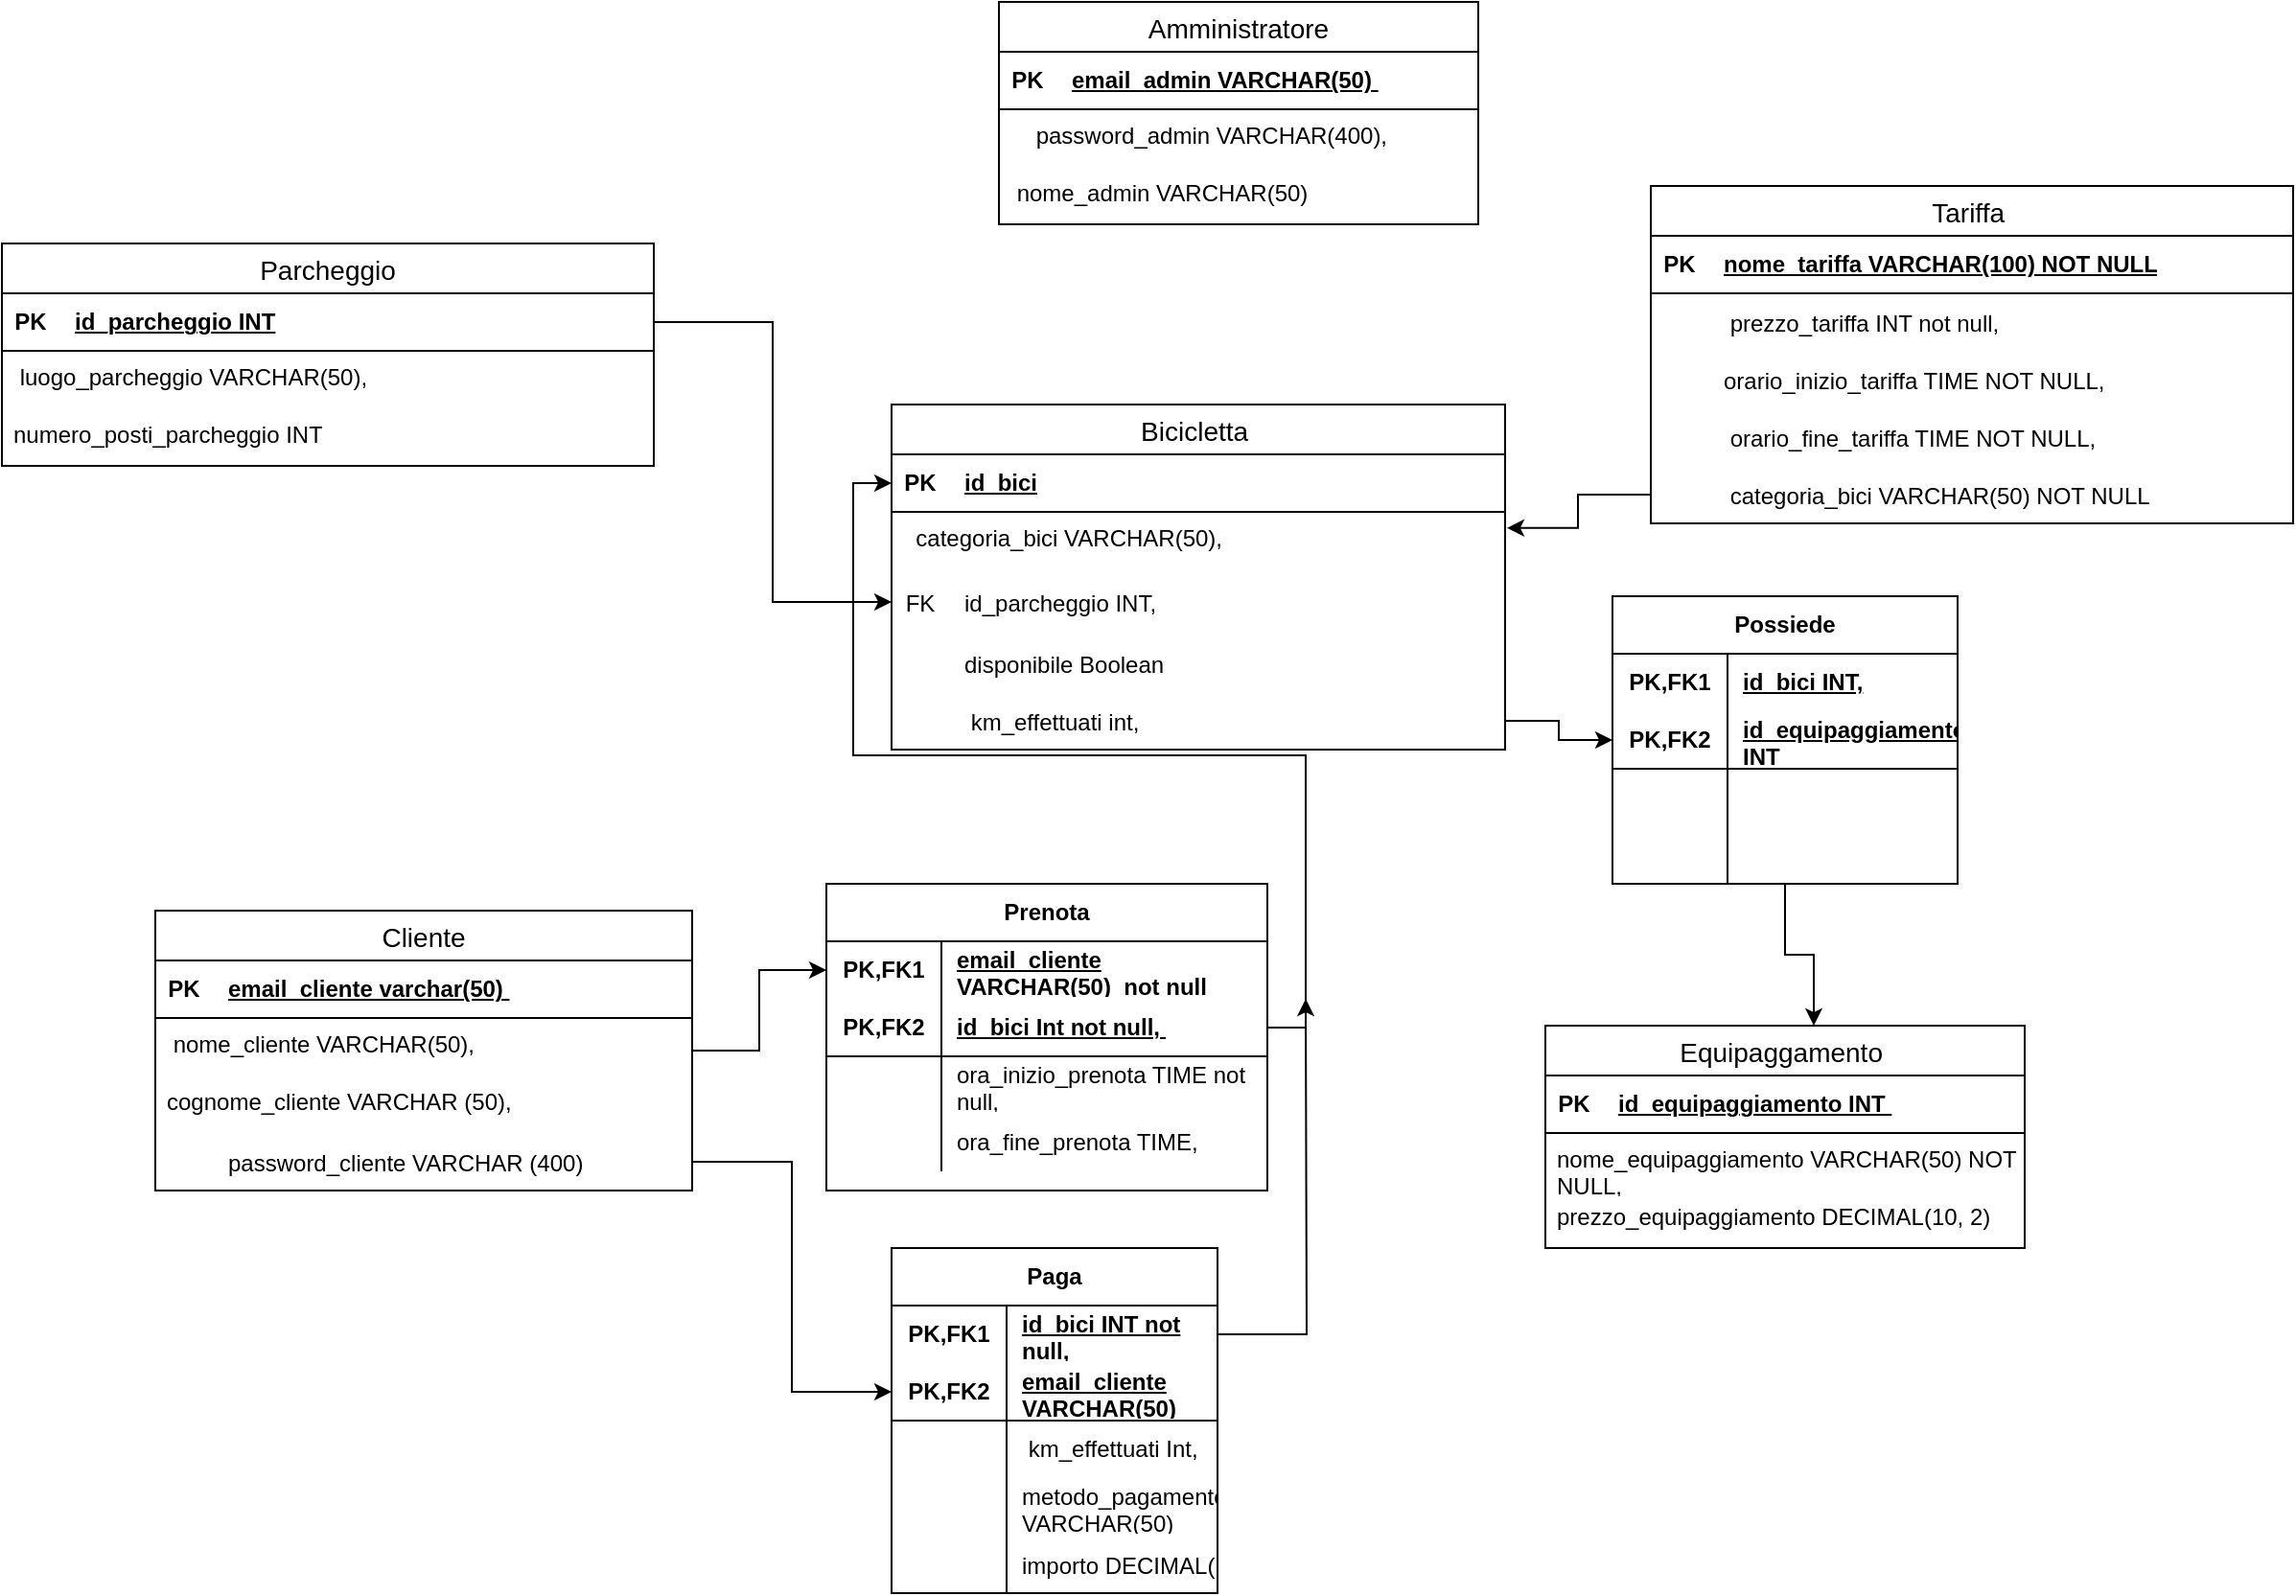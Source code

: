 <mxfile version="23.0.2" type="device">
  <diagram name="Pagina-1" id="p0UfmgeLRzFHOMEOi-i0">
    <mxGraphModel dx="2796" dy="993" grid="1" gridSize="10" guides="1" tooltips="1" connect="1" arrows="1" fold="1" page="1" pageScale="1" pageWidth="827" pageHeight="1169" math="0" shadow="0">
      <root>
        <mxCell id="0" />
        <mxCell id="1" parent="0" />
        <mxCell id="Ujjox9kViUE5mzFGbuUn-1" value="Amministratore" style="swimlane;fontStyle=0;childLayout=stackLayout;horizontal=1;startSize=26;horizontalStack=0;resizeParent=1;resizeParentMax=0;resizeLast=0;collapsible=1;marginBottom=0;align=center;fontSize=14;" vertex="1" parent="1">
          <mxGeometry x="300" y="20" width="250" height="116" as="geometry">
            <mxRectangle x="280" y="80" width="130" height="30" as="alternateBounds" />
          </mxGeometry>
        </mxCell>
        <mxCell id="Ujjox9kViUE5mzFGbuUn-79" value="" style="shape=table;startSize=0;container=1;collapsible=1;childLayout=tableLayout;fixedRows=1;rowLines=0;fontStyle=0;align=center;resizeLast=1;strokeColor=none;fillColor=none;collapsible=0;" vertex="1" parent="Ujjox9kViUE5mzFGbuUn-1">
          <mxGeometry y="26" width="250" height="30" as="geometry" />
        </mxCell>
        <mxCell id="Ujjox9kViUE5mzFGbuUn-80" value="" style="shape=tableRow;horizontal=0;startSize=0;swimlaneHead=0;swimlaneBody=0;fillColor=none;collapsible=0;dropTarget=0;points=[[0,0.5],[1,0.5]];portConstraint=eastwest;top=0;left=0;right=0;bottom=1;" vertex="1" parent="Ujjox9kViUE5mzFGbuUn-79">
          <mxGeometry width="250" height="30" as="geometry" />
        </mxCell>
        <mxCell id="Ujjox9kViUE5mzFGbuUn-81" value="PK" style="shape=partialRectangle;connectable=0;fillColor=none;top=0;left=0;bottom=0;right=0;fontStyle=1;overflow=hidden;whiteSpace=wrap;html=1;" vertex="1" parent="Ujjox9kViUE5mzFGbuUn-80">
          <mxGeometry width="30" height="30" as="geometry">
            <mxRectangle width="30" height="30" as="alternateBounds" />
          </mxGeometry>
        </mxCell>
        <mxCell id="Ujjox9kViUE5mzFGbuUn-82" value="email_admin VARCHAR(50)&amp;nbsp;" style="shape=partialRectangle;connectable=0;fillColor=none;top=0;left=0;bottom=0;right=0;align=left;spacingLeft=6;fontStyle=5;overflow=hidden;whiteSpace=wrap;html=1;" vertex="1" parent="Ujjox9kViUE5mzFGbuUn-80">
          <mxGeometry x="30" width="220" height="30" as="geometry">
            <mxRectangle width="220" height="30" as="alternateBounds" />
          </mxGeometry>
        </mxCell>
        <mxCell id="Ujjox9kViUE5mzFGbuUn-3" value="&amp;nbsp; &amp;nbsp; password_admin VARCHAR(400)," style="text;strokeColor=none;fillColor=none;spacingLeft=4;spacingRight=4;overflow=hidden;rotatable=0;points=[[0,0.5],[1,0.5]];portConstraint=eastwest;fontSize=12;whiteSpace=wrap;html=1;" vertex="1" parent="Ujjox9kViUE5mzFGbuUn-1">
          <mxGeometry y="56" width="250" height="30" as="geometry" />
        </mxCell>
        <mxCell id="Ujjox9kViUE5mzFGbuUn-4" value="&amp;nbsp;nome_admin VARCHAR(50)" style="text;strokeColor=none;fillColor=none;spacingLeft=4;spacingRight=4;overflow=hidden;rotatable=0;points=[[0,0.5],[1,0.5]];portConstraint=eastwest;fontSize=12;whiteSpace=wrap;html=1;" vertex="1" parent="Ujjox9kViUE5mzFGbuUn-1">
          <mxGeometry y="86" width="250" height="30" as="geometry" />
        </mxCell>
        <mxCell id="Ujjox9kViUE5mzFGbuUn-6" value="Parcheggio" style="swimlane;fontStyle=0;childLayout=stackLayout;horizontal=1;startSize=26;horizontalStack=0;resizeParent=1;resizeParentMax=0;resizeLast=0;collapsible=1;marginBottom=0;align=center;fontSize=14;" vertex="1" parent="1">
          <mxGeometry x="-220" y="146" width="340" height="116" as="geometry" />
        </mxCell>
        <mxCell id="Ujjox9kViUE5mzFGbuUn-75" value="" style="shape=table;startSize=0;container=1;collapsible=1;childLayout=tableLayout;fixedRows=1;rowLines=0;fontStyle=0;align=center;resizeLast=1;strokeColor=none;fillColor=none;collapsible=0;" vertex="1" parent="Ujjox9kViUE5mzFGbuUn-6">
          <mxGeometry y="26" width="340" height="30" as="geometry" />
        </mxCell>
        <mxCell id="Ujjox9kViUE5mzFGbuUn-76" value="" style="shape=tableRow;horizontal=0;startSize=0;swimlaneHead=0;swimlaneBody=0;fillColor=none;collapsible=0;dropTarget=0;points=[[0,0.5],[1,0.5]];portConstraint=eastwest;top=0;left=0;right=0;bottom=1;" vertex="1" parent="Ujjox9kViUE5mzFGbuUn-75">
          <mxGeometry width="340" height="30" as="geometry" />
        </mxCell>
        <mxCell id="Ujjox9kViUE5mzFGbuUn-77" value="PK" style="shape=partialRectangle;connectable=0;fillColor=none;top=0;left=0;bottom=0;right=0;fontStyle=1;overflow=hidden;whiteSpace=wrap;html=1;" vertex="1" parent="Ujjox9kViUE5mzFGbuUn-76">
          <mxGeometry width="30" height="30" as="geometry">
            <mxRectangle width="30" height="30" as="alternateBounds" />
          </mxGeometry>
        </mxCell>
        <mxCell id="Ujjox9kViUE5mzFGbuUn-78" value="id_parcheggio INT" style="shape=partialRectangle;connectable=0;fillColor=none;top=0;left=0;bottom=0;right=0;align=left;spacingLeft=6;fontStyle=5;overflow=hidden;whiteSpace=wrap;html=1;" vertex="1" parent="Ujjox9kViUE5mzFGbuUn-76">
          <mxGeometry x="30" width="310" height="30" as="geometry">
            <mxRectangle width="310" height="30" as="alternateBounds" />
          </mxGeometry>
        </mxCell>
        <mxCell id="Ujjox9kViUE5mzFGbuUn-8" value="&amp;nbsp;luogo_parcheggio VARCHAR(50)," style="text;strokeColor=none;fillColor=none;spacingLeft=4;spacingRight=4;overflow=hidden;rotatable=0;points=[[0,0.5],[1,0.5]];portConstraint=eastwest;fontSize=12;whiteSpace=wrap;html=1;" vertex="1" parent="Ujjox9kViUE5mzFGbuUn-6">
          <mxGeometry y="56" width="340" height="30" as="geometry" />
        </mxCell>
        <mxCell id="Ujjox9kViUE5mzFGbuUn-9" value="numero_posti_parcheggio INT" style="text;strokeColor=none;fillColor=none;spacingLeft=4;spacingRight=4;overflow=hidden;rotatable=0;points=[[0,0.5],[1,0.5]];portConstraint=eastwest;fontSize=12;whiteSpace=wrap;html=1;" vertex="1" parent="Ujjox9kViUE5mzFGbuUn-6">
          <mxGeometry y="86" width="340" height="30" as="geometry" />
        </mxCell>
        <mxCell id="Ujjox9kViUE5mzFGbuUn-10" value="Bicicletta " style="swimlane;fontStyle=0;childLayout=stackLayout;horizontal=1;startSize=26;horizontalStack=0;resizeParent=1;resizeParentMax=0;resizeLast=0;collapsible=1;marginBottom=0;align=center;fontSize=14;" vertex="1" parent="1">
          <mxGeometry x="244" y="230" width="320" height="180" as="geometry" />
        </mxCell>
        <mxCell id="Ujjox9kViUE5mzFGbuUn-24" value="" style="shape=table;startSize=0;container=1;collapsible=1;childLayout=tableLayout;fixedRows=1;rowLines=0;fontStyle=0;align=center;resizeLast=1;strokeColor=none;fillColor=none;collapsible=0;" vertex="1" parent="Ujjox9kViUE5mzFGbuUn-10">
          <mxGeometry y="26" width="320" height="30" as="geometry" />
        </mxCell>
        <mxCell id="Ujjox9kViUE5mzFGbuUn-25" value="" style="shape=tableRow;horizontal=0;startSize=0;swimlaneHead=0;swimlaneBody=0;fillColor=none;collapsible=0;dropTarget=0;points=[[0,0.5],[1,0.5]];portConstraint=eastwest;top=0;left=0;right=0;bottom=1;" vertex="1" parent="Ujjox9kViUE5mzFGbuUn-24">
          <mxGeometry width="320" height="30" as="geometry" />
        </mxCell>
        <mxCell id="Ujjox9kViUE5mzFGbuUn-26" value="PK" style="shape=partialRectangle;connectable=0;fillColor=none;top=0;left=0;bottom=0;right=0;fontStyle=1;overflow=hidden;whiteSpace=wrap;html=1;" vertex="1" parent="Ujjox9kViUE5mzFGbuUn-25">
          <mxGeometry width="30" height="30" as="geometry">
            <mxRectangle width="30" height="30" as="alternateBounds" />
          </mxGeometry>
        </mxCell>
        <mxCell id="Ujjox9kViUE5mzFGbuUn-27" value="id_bici&lt;br&gt;" style="shape=partialRectangle;connectable=0;fillColor=none;top=0;left=0;bottom=0;right=0;align=left;spacingLeft=6;fontStyle=5;overflow=hidden;whiteSpace=wrap;html=1;" vertex="1" parent="Ujjox9kViUE5mzFGbuUn-25">
          <mxGeometry x="30" width="290" height="30" as="geometry">
            <mxRectangle width="290" height="30" as="alternateBounds" />
          </mxGeometry>
        </mxCell>
        <mxCell id="Ujjox9kViUE5mzFGbuUn-13" value="&amp;nbsp; categoria_bici VARCHAR(50)," style="text;strokeColor=none;fillColor=none;spacingLeft=4;spacingRight=4;overflow=hidden;rotatable=0;points=[[0,0.5],[1,0.5]];portConstraint=eastwest;fontSize=12;whiteSpace=wrap;html=1;" vertex="1" parent="Ujjox9kViUE5mzFGbuUn-10">
          <mxGeometry y="56" width="320" height="30" as="geometry" />
        </mxCell>
        <mxCell id="Ujjox9kViUE5mzFGbuUn-14" value="" style="shape=table;startSize=0;container=1;collapsible=1;childLayout=tableLayout;fixedRows=1;rowLines=0;fontStyle=0;align=center;resizeLast=1;strokeColor=none;fillColor=none;collapsible=0;whiteSpace=wrap;html=1;" vertex="1" parent="Ujjox9kViUE5mzFGbuUn-10">
          <mxGeometry y="86" width="320" height="94" as="geometry" />
        </mxCell>
        <mxCell id="Ujjox9kViUE5mzFGbuUn-15" value="" style="shape=tableRow;horizontal=0;startSize=0;swimlaneHead=0;swimlaneBody=0;fillColor=none;collapsible=0;dropTarget=0;points=[[0,0.5],[1,0.5]];portConstraint=eastwest;top=0;left=0;right=0;bottom=0;" vertex="1" parent="Ujjox9kViUE5mzFGbuUn-14">
          <mxGeometry width="320" height="34" as="geometry" />
        </mxCell>
        <mxCell id="Ujjox9kViUE5mzFGbuUn-16" value="FK" style="shape=partialRectangle;connectable=0;fillColor=none;top=0;left=0;bottom=0;right=0;editable=1;overflow=hidden;" vertex="1" parent="Ujjox9kViUE5mzFGbuUn-15">
          <mxGeometry width="30" height="34" as="geometry">
            <mxRectangle width="30" height="34" as="alternateBounds" />
          </mxGeometry>
        </mxCell>
        <mxCell id="Ujjox9kViUE5mzFGbuUn-17" value="id_parcheggio INT," style="shape=partialRectangle;connectable=0;fillColor=none;top=0;left=0;bottom=0;right=0;align=left;spacingLeft=6;overflow=hidden;" vertex="1" parent="Ujjox9kViUE5mzFGbuUn-15">
          <mxGeometry x="30" width="290" height="34" as="geometry">
            <mxRectangle width="290" height="34" as="alternateBounds" />
          </mxGeometry>
        </mxCell>
        <mxCell id="Ujjox9kViUE5mzFGbuUn-18" value="" style="shape=tableRow;horizontal=0;startSize=0;swimlaneHead=0;swimlaneBody=0;fillColor=none;collapsible=0;dropTarget=0;points=[[0,0.5],[1,0.5]];portConstraint=eastwest;top=0;left=0;right=0;bottom=0;" vertex="1" parent="Ujjox9kViUE5mzFGbuUn-14">
          <mxGeometry y="34" width="320" height="30" as="geometry" />
        </mxCell>
        <mxCell id="Ujjox9kViUE5mzFGbuUn-19" value="" style="shape=partialRectangle;connectable=0;fillColor=none;top=0;left=0;bottom=0;right=0;editable=1;overflow=hidden;" vertex="1" parent="Ujjox9kViUE5mzFGbuUn-18">
          <mxGeometry width="30" height="30" as="geometry">
            <mxRectangle width="30" height="30" as="alternateBounds" />
          </mxGeometry>
        </mxCell>
        <mxCell id="Ujjox9kViUE5mzFGbuUn-20" value="disponibile Boolean" style="shape=partialRectangle;connectable=0;fillColor=none;top=0;left=0;bottom=0;right=0;align=left;spacingLeft=6;overflow=hidden;" vertex="1" parent="Ujjox9kViUE5mzFGbuUn-18">
          <mxGeometry x="30" width="290" height="30" as="geometry">
            <mxRectangle width="290" height="30" as="alternateBounds" />
          </mxGeometry>
        </mxCell>
        <mxCell id="Ujjox9kViUE5mzFGbuUn-21" value="" style="shape=tableRow;horizontal=0;startSize=0;swimlaneHead=0;swimlaneBody=0;fillColor=none;collapsible=0;dropTarget=0;points=[[0,0.5],[1,0.5]];portConstraint=eastwest;top=0;left=0;right=0;bottom=0;" vertex="1" parent="Ujjox9kViUE5mzFGbuUn-14">
          <mxGeometry y="64" width="320" height="30" as="geometry" />
        </mxCell>
        <mxCell id="Ujjox9kViUE5mzFGbuUn-22" value="" style="shape=partialRectangle;connectable=0;fillColor=none;top=0;left=0;bottom=0;right=0;editable=1;overflow=hidden;" vertex="1" parent="Ujjox9kViUE5mzFGbuUn-21">
          <mxGeometry width="30" height="30" as="geometry">
            <mxRectangle width="30" height="30" as="alternateBounds" />
          </mxGeometry>
        </mxCell>
        <mxCell id="Ujjox9kViUE5mzFGbuUn-23" value=" km_effettuati int," style="shape=partialRectangle;connectable=0;fillColor=none;top=0;left=0;bottom=0;right=0;align=left;spacingLeft=6;overflow=hidden;" vertex="1" parent="Ujjox9kViUE5mzFGbuUn-21">
          <mxGeometry x="30" width="290" height="30" as="geometry">
            <mxRectangle width="290" height="30" as="alternateBounds" />
          </mxGeometry>
        </mxCell>
        <mxCell id="Ujjox9kViUE5mzFGbuUn-28" value="Equipaggamento " style="swimlane;fontStyle=0;childLayout=stackLayout;horizontal=1;startSize=26;horizontalStack=0;resizeParent=1;resizeParentMax=0;resizeLast=0;collapsible=1;marginBottom=0;align=center;fontSize=14;" vertex="1" parent="1">
          <mxGeometry x="585" y="554" width="250" height="116" as="geometry" />
        </mxCell>
        <mxCell id="Ujjox9kViUE5mzFGbuUn-83" value="" style="shape=table;startSize=0;container=1;collapsible=1;childLayout=tableLayout;fixedRows=1;rowLines=0;fontStyle=0;align=center;resizeLast=1;strokeColor=none;fillColor=none;collapsible=0;" vertex="1" parent="Ujjox9kViUE5mzFGbuUn-28">
          <mxGeometry y="26" width="250" height="30" as="geometry" />
        </mxCell>
        <mxCell id="Ujjox9kViUE5mzFGbuUn-84" value="" style="shape=tableRow;horizontal=0;startSize=0;swimlaneHead=0;swimlaneBody=0;fillColor=none;collapsible=0;dropTarget=0;points=[[0,0.5],[1,0.5]];portConstraint=eastwest;top=0;left=0;right=0;bottom=1;" vertex="1" parent="Ujjox9kViUE5mzFGbuUn-83">
          <mxGeometry width="250" height="30" as="geometry" />
        </mxCell>
        <mxCell id="Ujjox9kViUE5mzFGbuUn-85" value="PK" style="shape=partialRectangle;connectable=0;fillColor=none;top=0;left=0;bottom=0;right=0;fontStyle=1;overflow=hidden;whiteSpace=wrap;html=1;" vertex="1" parent="Ujjox9kViUE5mzFGbuUn-84">
          <mxGeometry width="30" height="30" as="geometry">
            <mxRectangle width="30" height="30" as="alternateBounds" />
          </mxGeometry>
        </mxCell>
        <mxCell id="Ujjox9kViUE5mzFGbuUn-86" value="id_equipaggiamento INT&amp;nbsp;" style="shape=partialRectangle;connectable=0;fillColor=none;top=0;left=0;bottom=0;right=0;align=left;spacingLeft=6;fontStyle=5;overflow=hidden;whiteSpace=wrap;html=1;" vertex="1" parent="Ujjox9kViUE5mzFGbuUn-84">
          <mxGeometry x="30" width="220" height="30" as="geometry">
            <mxRectangle width="220" height="30" as="alternateBounds" />
          </mxGeometry>
        </mxCell>
        <mxCell id="Ujjox9kViUE5mzFGbuUn-30" value="nome_equipaggiamento VARCHAR(50) NOT NULL," style="text;strokeColor=none;fillColor=none;spacingLeft=4;spacingRight=4;overflow=hidden;rotatable=0;points=[[0,0.5],[1,0.5]];portConstraint=eastwest;fontSize=12;whiteSpace=wrap;html=1;" vertex="1" parent="Ujjox9kViUE5mzFGbuUn-28">
          <mxGeometry y="56" width="250" height="30" as="geometry" />
        </mxCell>
        <mxCell id="Ujjox9kViUE5mzFGbuUn-31" value="prezzo_equipaggiamento DECIMAL(10, 2)" style="text;strokeColor=none;fillColor=none;spacingLeft=4;spacingRight=4;overflow=hidden;rotatable=0;points=[[0,0.5],[1,0.5]];portConstraint=eastwest;fontSize=12;whiteSpace=wrap;html=1;" vertex="1" parent="Ujjox9kViUE5mzFGbuUn-28">
          <mxGeometry y="86" width="250" height="30" as="geometry" />
        </mxCell>
        <mxCell id="Ujjox9kViUE5mzFGbuUn-163" style="edgeStyle=orthogonalEdgeStyle;rounded=0;orthogonalLoop=1;jettySize=auto;html=1;entryX=0;entryY=0.5;entryDx=0;entryDy=0;" edge="1" parent="1" source="Ujjox9kViUE5mzFGbuUn-32" target="Ujjox9kViUE5mzFGbuUn-148">
          <mxGeometry relative="1" as="geometry" />
        </mxCell>
        <mxCell id="Ujjox9kViUE5mzFGbuUn-32" value="Cliente" style="swimlane;fontStyle=0;childLayout=stackLayout;horizontal=1;startSize=26;horizontalStack=0;resizeParent=1;resizeParentMax=0;resizeLast=0;collapsible=1;marginBottom=0;align=center;fontSize=14;" vertex="1" parent="1">
          <mxGeometry x="-140" y="494" width="280" height="146" as="geometry" />
        </mxCell>
        <mxCell id="Ujjox9kViUE5mzFGbuUn-91" value="" style="shape=table;startSize=0;container=1;collapsible=1;childLayout=tableLayout;fixedRows=1;rowLines=0;fontStyle=0;align=center;resizeLast=1;strokeColor=none;fillColor=none;collapsible=0;" vertex="1" parent="Ujjox9kViUE5mzFGbuUn-32">
          <mxGeometry y="26" width="280" height="30" as="geometry" />
        </mxCell>
        <mxCell id="Ujjox9kViUE5mzFGbuUn-92" value="" style="shape=tableRow;horizontal=0;startSize=0;swimlaneHead=0;swimlaneBody=0;fillColor=none;collapsible=0;dropTarget=0;points=[[0,0.5],[1,0.5]];portConstraint=eastwest;top=0;left=0;right=0;bottom=1;" vertex="1" parent="Ujjox9kViUE5mzFGbuUn-91">
          <mxGeometry width="280" height="30" as="geometry" />
        </mxCell>
        <mxCell id="Ujjox9kViUE5mzFGbuUn-93" value="PK" style="shape=partialRectangle;connectable=0;fillColor=none;top=0;left=0;bottom=0;right=0;fontStyle=1;overflow=hidden;whiteSpace=wrap;html=1;" vertex="1" parent="Ujjox9kViUE5mzFGbuUn-92">
          <mxGeometry width="30" height="30" as="geometry">
            <mxRectangle width="30" height="30" as="alternateBounds" />
          </mxGeometry>
        </mxCell>
        <mxCell id="Ujjox9kViUE5mzFGbuUn-94" value="email_cliente varchar(50)&amp;nbsp;" style="shape=partialRectangle;connectable=0;fillColor=none;top=0;left=0;bottom=0;right=0;align=left;spacingLeft=6;fontStyle=5;overflow=hidden;whiteSpace=wrap;html=1;" vertex="1" parent="Ujjox9kViUE5mzFGbuUn-92">
          <mxGeometry x="30" width="250" height="30" as="geometry">
            <mxRectangle width="250" height="30" as="alternateBounds" />
          </mxGeometry>
        </mxCell>
        <mxCell id="Ujjox9kViUE5mzFGbuUn-34" value="&amp;nbsp;nome_cliente VARCHAR(50)," style="text;strokeColor=none;fillColor=none;spacingLeft=4;spacingRight=4;overflow=hidden;rotatable=0;points=[[0,0.5],[1,0.5]];portConstraint=eastwest;fontSize=12;whiteSpace=wrap;html=1;" vertex="1" parent="Ujjox9kViUE5mzFGbuUn-32">
          <mxGeometry y="56" width="280" height="30" as="geometry" />
        </mxCell>
        <mxCell id="Ujjox9kViUE5mzFGbuUn-35" value="cognome_cliente VARCHAR (50)," style="text;strokeColor=none;fillColor=none;spacingLeft=4;spacingRight=4;overflow=hidden;rotatable=0;points=[[0,0.5],[1,0.5]];portConstraint=eastwest;fontSize=12;whiteSpace=wrap;html=1;" vertex="1" parent="Ujjox9kViUE5mzFGbuUn-32">
          <mxGeometry y="86" width="280" height="30" as="geometry" />
        </mxCell>
        <mxCell id="Ujjox9kViUE5mzFGbuUn-36" value="" style="shape=table;startSize=0;container=1;collapsible=1;childLayout=tableLayout;fixedRows=1;rowLines=0;fontStyle=0;align=center;resizeLast=1;strokeColor=none;fillColor=none;collapsible=0;whiteSpace=wrap;html=1;" vertex="1" parent="Ujjox9kViUE5mzFGbuUn-32">
          <mxGeometry y="116" width="280" height="30" as="geometry" />
        </mxCell>
        <mxCell id="Ujjox9kViUE5mzFGbuUn-37" value="" style="shape=tableRow;horizontal=0;startSize=0;swimlaneHead=0;swimlaneBody=0;fillColor=none;collapsible=0;dropTarget=0;points=[[0,0.5],[1,0.5]];portConstraint=eastwest;top=0;left=0;right=0;bottom=0;" vertex="1" parent="Ujjox9kViUE5mzFGbuUn-36">
          <mxGeometry width="280" height="30" as="geometry" />
        </mxCell>
        <mxCell id="Ujjox9kViUE5mzFGbuUn-38" value="" style="shape=partialRectangle;connectable=0;fillColor=none;top=0;left=0;bottom=0;right=0;editable=1;overflow=hidden;" vertex="1" parent="Ujjox9kViUE5mzFGbuUn-37">
          <mxGeometry width="30" height="30" as="geometry">
            <mxRectangle width="30" height="30" as="alternateBounds" />
          </mxGeometry>
        </mxCell>
        <mxCell id="Ujjox9kViUE5mzFGbuUn-39" value="password_cliente VARCHAR (400)" style="shape=partialRectangle;connectable=0;fillColor=none;top=0;left=0;bottom=0;right=0;align=left;spacingLeft=6;overflow=hidden;" vertex="1" parent="Ujjox9kViUE5mzFGbuUn-37">
          <mxGeometry x="30" width="250" height="30" as="geometry">
            <mxRectangle width="250" height="30" as="alternateBounds" />
          </mxGeometry>
        </mxCell>
        <mxCell id="Ujjox9kViUE5mzFGbuUn-44" value="Tariffa " style="swimlane;fontStyle=0;childLayout=stackLayout;horizontal=1;startSize=26;horizontalStack=0;resizeParent=1;resizeParentMax=0;resizeLast=0;collapsible=1;marginBottom=0;align=center;fontSize=14;" vertex="1" parent="1">
          <mxGeometry x="640" y="116" width="335" height="176" as="geometry" />
        </mxCell>
        <mxCell id="Ujjox9kViUE5mzFGbuUn-108" value="" style="shape=table;startSize=0;container=1;collapsible=1;childLayout=tableLayout;fixedRows=1;rowLines=0;fontStyle=0;align=center;resizeLast=1;strokeColor=none;fillColor=none;collapsible=0;" vertex="1" parent="Ujjox9kViUE5mzFGbuUn-44">
          <mxGeometry y="26" width="335" height="30" as="geometry" />
        </mxCell>
        <mxCell id="Ujjox9kViUE5mzFGbuUn-109" value="" style="shape=tableRow;horizontal=0;startSize=0;swimlaneHead=0;swimlaneBody=0;fillColor=none;collapsible=0;dropTarget=0;points=[[0,0.5],[1,0.5]];portConstraint=eastwest;top=0;left=0;right=0;bottom=1;" vertex="1" parent="Ujjox9kViUE5mzFGbuUn-108">
          <mxGeometry width="335" height="30" as="geometry" />
        </mxCell>
        <mxCell id="Ujjox9kViUE5mzFGbuUn-110" value="PK" style="shape=partialRectangle;connectable=0;fillColor=none;top=0;left=0;bottom=0;right=0;fontStyle=1;overflow=hidden;whiteSpace=wrap;html=1;" vertex="1" parent="Ujjox9kViUE5mzFGbuUn-109">
          <mxGeometry width="30" height="30" as="geometry">
            <mxRectangle width="30" height="30" as="alternateBounds" />
          </mxGeometry>
        </mxCell>
        <mxCell id="Ujjox9kViUE5mzFGbuUn-111" value="nome_tariffa VARCHAR(100) NOT NULL" style="shape=partialRectangle;connectable=0;fillColor=none;top=0;left=0;bottom=0;right=0;align=left;spacingLeft=6;fontStyle=5;overflow=hidden;whiteSpace=wrap;html=1;" vertex="1" parent="Ujjox9kViUE5mzFGbuUn-109">
          <mxGeometry x="30" width="305" height="30" as="geometry">
            <mxRectangle width="305" height="30" as="alternateBounds" />
          </mxGeometry>
        </mxCell>
        <mxCell id="Ujjox9kViUE5mzFGbuUn-52" value="" style="shape=table;startSize=0;container=1;collapsible=1;childLayout=tableLayout;fixedRows=1;rowLines=0;fontStyle=0;align=center;resizeLast=1;strokeColor=none;fillColor=none;collapsible=0;whiteSpace=wrap;html=1;" vertex="1" parent="Ujjox9kViUE5mzFGbuUn-44">
          <mxGeometry y="56" width="335" height="30" as="geometry" />
        </mxCell>
        <mxCell id="Ujjox9kViUE5mzFGbuUn-53" value="" style="shape=tableRow;horizontal=0;startSize=0;swimlaneHead=0;swimlaneBody=0;fillColor=none;collapsible=0;dropTarget=0;points=[[0,0.5],[1,0.5]];portConstraint=eastwest;top=0;left=0;right=0;bottom=0;" vertex="1" parent="Ujjox9kViUE5mzFGbuUn-52">
          <mxGeometry width="335" height="30" as="geometry" />
        </mxCell>
        <mxCell id="Ujjox9kViUE5mzFGbuUn-54" value="" style="shape=partialRectangle;connectable=0;fillColor=none;top=0;left=0;bottom=0;right=0;editable=1;overflow=hidden;" vertex="1" parent="Ujjox9kViUE5mzFGbuUn-53">
          <mxGeometry width="30" height="30" as="geometry">
            <mxRectangle width="30" height="30" as="alternateBounds" />
          </mxGeometry>
        </mxCell>
        <mxCell id="Ujjox9kViUE5mzFGbuUn-55" value=" prezzo_tariffa INT not null," style="shape=partialRectangle;connectable=0;fillColor=none;top=0;left=0;bottom=0;right=0;align=left;spacingLeft=6;overflow=hidden;" vertex="1" parent="Ujjox9kViUE5mzFGbuUn-53">
          <mxGeometry x="30" width="305" height="30" as="geometry">
            <mxRectangle width="305" height="30" as="alternateBounds" />
          </mxGeometry>
        </mxCell>
        <mxCell id="Ujjox9kViUE5mzFGbuUn-48" value="" style="shape=table;startSize=0;container=1;collapsible=1;childLayout=tableLayout;fixedRows=1;rowLines=0;fontStyle=0;align=center;resizeLast=1;strokeColor=none;fillColor=none;collapsible=0;whiteSpace=wrap;html=1;" vertex="1" parent="Ujjox9kViUE5mzFGbuUn-44">
          <mxGeometry y="86" width="335" height="90" as="geometry" />
        </mxCell>
        <mxCell id="Ujjox9kViUE5mzFGbuUn-112" value="" style="shape=tableRow;horizontal=0;startSize=0;swimlaneHead=0;swimlaneBody=0;fillColor=none;collapsible=0;dropTarget=0;points=[[0,0.5],[1,0.5]];portConstraint=eastwest;top=0;left=0;right=0;bottom=0;" vertex="1" parent="Ujjox9kViUE5mzFGbuUn-48">
          <mxGeometry width="335" height="30" as="geometry" />
        </mxCell>
        <mxCell id="Ujjox9kViUE5mzFGbuUn-113" value="" style="shape=partialRectangle;connectable=0;fillColor=none;top=0;left=0;bottom=0;right=0;editable=1;overflow=hidden;" vertex="1" parent="Ujjox9kViUE5mzFGbuUn-112">
          <mxGeometry width="30" height="30" as="geometry">
            <mxRectangle width="30" height="30" as="alternateBounds" />
          </mxGeometry>
        </mxCell>
        <mxCell id="Ujjox9kViUE5mzFGbuUn-114" value="orario_inizio_tariffa TIME NOT NULL," style="shape=partialRectangle;connectable=0;fillColor=none;top=0;left=0;bottom=0;right=0;align=left;spacingLeft=6;overflow=hidden;" vertex="1" parent="Ujjox9kViUE5mzFGbuUn-112">
          <mxGeometry x="30" width="305" height="30" as="geometry">
            <mxRectangle width="305" height="30" as="alternateBounds" />
          </mxGeometry>
        </mxCell>
        <mxCell id="Ujjox9kViUE5mzFGbuUn-115" value="" style="shape=tableRow;horizontal=0;startSize=0;swimlaneHead=0;swimlaneBody=0;fillColor=none;collapsible=0;dropTarget=0;points=[[0,0.5],[1,0.5]];portConstraint=eastwest;top=0;left=0;right=0;bottom=0;" vertex="1" parent="Ujjox9kViUE5mzFGbuUn-48">
          <mxGeometry y="30" width="335" height="30" as="geometry" />
        </mxCell>
        <mxCell id="Ujjox9kViUE5mzFGbuUn-116" value="" style="shape=partialRectangle;connectable=0;fillColor=none;top=0;left=0;bottom=0;right=0;editable=1;overflow=hidden;" vertex="1" parent="Ujjox9kViUE5mzFGbuUn-115">
          <mxGeometry width="30" height="30" as="geometry">
            <mxRectangle width="30" height="30" as="alternateBounds" />
          </mxGeometry>
        </mxCell>
        <mxCell id="Ujjox9kViUE5mzFGbuUn-117" value=" orario_fine_tariffa TIME NOT NULL," style="shape=partialRectangle;connectable=0;fillColor=none;top=0;left=0;bottom=0;right=0;align=left;spacingLeft=6;overflow=hidden;" vertex="1" parent="Ujjox9kViUE5mzFGbuUn-115">
          <mxGeometry x="30" width="305" height="30" as="geometry">
            <mxRectangle width="305" height="30" as="alternateBounds" />
          </mxGeometry>
        </mxCell>
        <mxCell id="Ujjox9kViUE5mzFGbuUn-49" value="" style="shape=tableRow;horizontal=0;startSize=0;swimlaneHead=0;swimlaneBody=0;fillColor=none;collapsible=0;dropTarget=0;points=[[0,0.5],[1,0.5]];portConstraint=eastwest;top=0;left=0;right=0;bottom=0;" vertex="1" parent="Ujjox9kViUE5mzFGbuUn-48">
          <mxGeometry y="60" width="335" height="30" as="geometry" />
        </mxCell>
        <mxCell id="Ujjox9kViUE5mzFGbuUn-50" value="" style="shape=partialRectangle;connectable=0;fillColor=none;top=0;left=0;bottom=0;right=0;editable=1;overflow=hidden;" vertex="1" parent="Ujjox9kViUE5mzFGbuUn-49">
          <mxGeometry width="30" height="30" as="geometry">
            <mxRectangle width="30" height="30" as="alternateBounds" />
          </mxGeometry>
        </mxCell>
        <mxCell id="Ujjox9kViUE5mzFGbuUn-51" value=" categoria_bici VARCHAR(50) NOT NULL  " style="shape=partialRectangle;connectable=0;fillColor=none;top=0;left=0;bottom=0;right=0;align=left;spacingLeft=6;overflow=hidden;" vertex="1" parent="Ujjox9kViUE5mzFGbuUn-49">
          <mxGeometry x="30" width="305" height="30" as="geometry">
            <mxRectangle width="305" height="30" as="alternateBounds" />
          </mxGeometry>
        </mxCell>
        <mxCell id="Ujjox9kViUE5mzFGbuUn-95" value="Possiede" style="shape=table;startSize=30;container=1;collapsible=1;childLayout=tableLayout;fixedRows=1;rowLines=0;fontStyle=1;align=center;resizeLast=1;html=1;whiteSpace=wrap;" vertex="1" parent="1">
          <mxGeometry x="620" y="330" width="180" height="150" as="geometry" />
        </mxCell>
        <mxCell id="Ujjox9kViUE5mzFGbuUn-96" value="" style="shape=tableRow;horizontal=0;startSize=0;swimlaneHead=0;swimlaneBody=0;fillColor=none;collapsible=0;dropTarget=0;points=[[0,0.5],[1,0.5]];portConstraint=eastwest;top=0;left=0;right=0;bottom=0;html=1;" vertex="1" parent="Ujjox9kViUE5mzFGbuUn-95">
          <mxGeometry y="30" width="180" height="30" as="geometry" />
        </mxCell>
        <mxCell id="Ujjox9kViUE5mzFGbuUn-97" value="PK,FK1" style="shape=partialRectangle;connectable=0;fillColor=none;top=0;left=0;bottom=0;right=0;fontStyle=1;overflow=hidden;html=1;whiteSpace=wrap;" vertex="1" parent="Ujjox9kViUE5mzFGbuUn-96">
          <mxGeometry width="60" height="30" as="geometry">
            <mxRectangle width="60" height="30" as="alternateBounds" />
          </mxGeometry>
        </mxCell>
        <mxCell id="Ujjox9kViUE5mzFGbuUn-98" value="id_bici INT," style="shape=partialRectangle;connectable=0;fillColor=none;top=0;left=0;bottom=0;right=0;align=left;spacingLeft=6;fontStyle=5;overflow=hidden;html=1;whiteSpace=wrap;" vertex="1" parent="Ujjox9kViUE5mzFGbuUn-96">
          <mxGeometry x="60" width="120" height="30" as="geometry">
            <mxRectangle width="120" height="30" as="alternateBounds" />
          </mxGeometry>
        </mxCell>
        <mxCell id="Ujjox9kViUE5mzFGbuUn-99" value="" style="shape=tableRow;horizontal=0;startSize=0;swimlaneHead=0;swimlaneBody=0;fillColor=none;collapsible=0;dropTarget=0;points=[[0,0.5],[1,0.5]];portConstraint=eastwest;top=0;left=0;right=0;bottom=1;html=1;" vertex="1" parent="Ujjox9kViUE5mzFGbuUn-95">
          <mxGeometry y="60" width="180" height="30" as="geometry" />
        </mxCell>
        <mxCell id="Ujjox9kViUE5mzFGbuUn-100" value="PK,FK2" style="shape=partialRectangle;connectable=0;fillColor=none;top=0;left=0;bottom=0;right=0;fontStyle=1;overflow=hidden;html=1;whiteSpace=wrap;" vertex="1" parent="Ujjox9kViUE5mzFGbuUn-99">
          <mxGeometry width="60" height="30" as="geometry">
            <mxRectangle width="60" height="30" as="alternateBounds" />
          </mxGeometry>
        </mxCell>
        <mxCell id="Ujjox9kViUE5mzFGbuUn-101" value="id_equipaggiamento INT" style="shape=partialRectangle;connectable=0;fillColor=none;top=0;left=0;bottom=0;right=0;align=left;spacingLeft=6;fontStyle=5;overflow=hidden;html=1;whiteSpace=wrap;" vertex="1" parent="Ujjox9kViUE5mzFGbuUn-99">
          <mxGeometry x="60" width="120" height="30" as="geometry">
            <mxRectangle width="120" height="30" as="alternateBounds" />
          </mxGeometry>
        </mxCell>
        <mxCell id="Ujjox9kViUE5mzFGbuUn-102" value="" style="shape=tableRow;horizontal=0;startSize=0;swimlaneHead=0;swimlaneBody=0;fillColor=none;collapsible=0;dropTarget=0;points=[[0,0.5],[1,0.5]];portConstraint=eastwest;top=0;left=0;right=0;bottom=0;html=1;" vertex="1" parent="Ujjox9kViUE5mzFGbuUn-95">
          <mxGeometry y="90" width="180" height="30" as="geometry" />
        </mxCell>
        <mxCell id="Ujjox9kViUE5mzFGbuUn-103" value="" style="shape=partialRectangle;connectable=0;fillColor=none;top=0;left=0;bottom=0;right=0;editable=1;overflow=hidden;html=1;whiteSpace=wrap;" vertex="1" parent="Ujjox9kViUE5mzFGbuUn-102">
          <mxGeometry width="60" height="30" as="geometry">
            <mxRectangle width="60" height="30" as="alternateBounds" />
          </mxGeometry>
        </mxCell>
        <mxCell id="Ujjox9kViUE5mzFGbuUn-104" value="" style="shape=partialRectangle;connectable=0;fillColor=none;top=0;left=0;bottom=0;right=0;align=left;spacingLeft=6;overflow=hidden;html=1;whiteSpace=wrap;" vertex="1" parent="Ujjox9kViUE5mzFGbuUn-102">
          <mxGeometry x="60" width="120" height="30" as="geometry">
            <mxRectangle width="120" height="30" as="alternateBounds" />
          </mxGeometry>
        </mxCell>
        <mxCell id="Ujjox9kViUE5mzFGbuUn-105" value="" style="shape=tableRow;horizontal=0;startSize=0;swimlaneHead=0;swimlaneBody=0;fillColor=none;collapsible=0;dropTarget=0;points=[[0,0.5],[1,0.5]];portConstraint=eastwest;top=0;left=0;right=0;bottom=0;html=1;" vertex="1" parent="Ujjox9kViUE5mzFGbuUn-95">
          <mxGeometry y="120" width="180" height="30" as="geometry" />
        </mxCell>
        <mxCell id="Ujjox9kViUE5mzFGbuUn-106" value="" style="shape=partialRectangle;connectable=0;fillColor=none;top=0;left=0;bottom=0;right=0;editable=1;overflow=hidden;html=1;whiteSpace=wrap;" vertex="1" parent="Ujjox9kViUE5mzFGbuUn-105">
          <mxGeometry width="60" height="30" as="geometry">
            <mxRectangle width="60" height="30" as="alternateBounds" />
          </mxGeometry>
        </mxCell>
        <mxCell id="Ujjox9kViUE5mzFGbuUn-107" value="" style="shape=partialRectangle;connectable=0;fillColor=none;top=0;left=0;bottom=0;right=0;align=left;spacingLeft=6;overflow=hidden;html=1;whiteSpace=wrap;" vertex="1" parent="Ujjox9kViUE5mzFGbuUn-105">
          <mxGeometry x="60" width="120" height="30" as="geometry">
            <mxRectangle width="120" height="30" as="alternateBounds" />
          </mxGeometry>
        </mxCell>
        <mxCell id="Ujjox9kViUE5mzFGbuUn-131" value="Paga" style="shape=table;startSize=30;container=1;collapsible=1;childLayout=tableLayout;fixedRows=1;rowLines=0;fontStyle=1;align=center;resizeLast=1;html=1;whiteSpace=wrap;" vertex="1" parent="1">
          <mxGeometry x="244" y="670" width="170" height="180" as="geometry" />
        </mxCell>
        <mxCell id="Ujjox9kViUE5mzFGbuUn-132" value="" style="shape=tableRow;horizontal=0;startSize=0;swimlaneHead=0;swimlaneBody=0;fillColor=none;collapsible=0;dropTarget=0;points=[[0,0.5],[1,0.5]];portConstraint=eastwest;top=0;left=0;right=0;bottom=0;html=1;" vertex="1" parent="Ujjox9kViUE5mzFGbuUn-131">
          <mxGeometry y="30" width="170" height="30" as="geometry" />
        </mxCell>
        <mxCell id="Ujjox9kViUE5mzFGbuUn-133" value="PK,FK1" style="shape=partialRectangle;connectable=0;fillColor=none;top=0;left=0;bottom=0;right=0;fontStyle=1;overflow=hidden;html=1;whiteSpace=wrap;" vertex="1" parent="Ujjox9kViUE5mzFGbuUn-132">
          <mxGeometry width="60" height="30" as="geometry">
            <mxRectangle width="60" height="30" as="alternateBounds" />
          </mxGeometry>
        </mxCell>
        <mxCell id="Ujjox9kViUE5mzFGbuUn-134" value="id_bici INT not null," style="shape=partialRectangle;connectable=0;fillColor=none;top=0;left=0;bottom=0;right=0;align=left;spacingLeft=6;fontStyle=5;overflow=hidden;html=1;whiteSpace=wrap;" vertex="1" parent="Ujjox9kViUE5mzFGbuUn-132">
          <mxGeometry x="60" width="110" height="30" as="geometry">
            <mxRectangle width="110" height="30" as="alternateBounds" />
          </mxGeometry>
        </mxCell>
        <mxCell id="Ujjox9kViUE5mzFGbuUn-135" value="" style="shape=tableRow;horizontal=0;startSize=0;swimlaneHead=0;swimlaneBody=0;fillColor=none;collapsible=0;dropTarget=0;points=[[0,0.5],[1,0.5]];portConstraint=eastwest;top=0;left=0;right=0;bottom=1;html=1;" vertex="1" parent="Ujjox9kViUE5mzFGbuUn-131">
          <mxGeometry y="60" width="170" height="30" as="geometry" />
        </mxCell>
        <mxCell id="Ujjox9kViUE5mzFGbuUn-136" value="PK,FK2" style="shape=partialRectangle;connectable=0;fillColor=none;top=0;left=0;bottom=0;right=0;fontStyle=1;overflow=hidden;html=1;whiteSpace=wrap;" vertex="1" parent="Ujjox9kViUE5mzFGbuUn-135">
          <mxGeometry width="60" height="30" as="geometry">
            <mxRectangle width="60" height="30" as="alternateBounds" />
          </mxGeometry>
        </mxCell>
        <mxCell id="Ujjox9kViUE5mzFGbuUn-137" value="email_cliente VARCHAR(50)&amp;nbsp; not null" style="shape=partialRectangle;connectable=0;fillColor=none;top=0;left=0;bottom=0;right=0;align=left;spacingLeft=6;fontStyle=5;overflow=hidden;html=1;whiteSpace=wrap;" vertex="1" parent="Ujjox9kViUE5mzFGbuUn-135">
          <mxGeometry x="60" width="110" height="30" as="geometry">
            <mxRectangle width="110" height="30" as="alternateBounds" />
          </mxGeometry>
        </mxCell>
        <mxCell id="Ujjox9kViUE5mzFGbuUn-138" value="" style="shape=tableRow;horizontal=0;startSize=0;swimlaneHead=0;swimlaneBody=0;fillColor=none;collapsible=0;dropTarget=0;points=[[0,0.5],[1,0.5]];portConstraint=eastwest;top=0;left=0;right=0;bottom=0;html=1;" vertex="1" parent="Ujjox9kViUE5mzFGbuUn-131">
          <mxGeometry y="90" width="170" height="30" as="geometry" />
        </mxCell>
        <mxCell id="Ujjox9kViUE5mzFGbuUn-139" value="" style="shape=partialRectangle;connectable=0;fillColor=none;top=0;left=0;bottom=0;right=0;editable=1;overflow=hidden;html=1;whiteSpace=wrap;" vertex="1" parent="Ujjox9kViUE5mzFGbuUn-138">
          <mxGeometry width="60" height="30" as="geometry">
            <mxRectangle width="60" height="30" as="alternateBounds" />
          </mxGeometry>
        </mxCell>
        <mxCell id="Ujjox9kViUE5mzFGbuUn-140" value="&amp;nbsp;km_effettuati Int," style="shape=partialRectangle;connectable=0;fillColor=none;top=0;left=0;bottom=0;right=0;align=left;spacingLeft=6;overflow=hidden;html=1;whiteSpace=wrap;" vertex="1" parent="Ujjox9kViUE5mzFGbuUn-138">
          <mxGeometry x="60" width="110" height="30" as="geometry">
            <mxRectangle width="110" height="30" as="alternateBounds" />
          </mxGeometry>
        </mxCell>
        <mxCell id="Ujjox9kViUE5mzFGbuUn-141" value="" style="shape=tableRow;horizontal=0;startSize=0;swimlaneHead=0;swimlaneBody=0;fillColor=none;collapsible=0;dropTarget=0;points=[[0,0.5],[1,0.5]];portConstraint=eastwest;top=0;left=0;right=0;bottom=0;html=1;" vertex="1" parent="Ujjox9kViUE5mzFGbuUn-131">
          <mxGeometry y="120" width="170" height="30" as="geometry" />
        </mxCell>
        <mxCell id="Ujjox9kViUE5mzFGbuUn-142" value="" style="shape=partialRectangle;connectable=0;fillColor=none;top=0;left=0;bottom=0;right=0;editable=1;overflow=hidden;html=1;whiteSpace=wrap;" vertex="1" parent="Ujjox9kViUE5mzFGbuUn-141">
          <mxGeometry width="60" height="30" as="geometry">
            <mxRectangle width="60" height="30" as="alternateBounds" />
          </mxGeometry>
        </mxCell>
        <mxCell id="Ujjox9kViUE5mzFGbuUn-143" value="metodo_pagamento VARCHAR(50) NOT NULL," style="shape=partialRectangle;connectable=0;fillColor=none;top=0;left=0;bottom=0;right=0;align=left;spacingLeft=6;overflow=hidden;html=1;whiteSpace=wrap;" vertex="1" parent="Ujjox9kViUE5mzFGbuUn-141">
          <mxGeometry x="60" width="110" height="30" as="geometry">
            <mxRectangle width="110" height="30" as="alternateBounds" />
          </mxGeometry>
        </mxCell>
        <mxCell id="Ujjox9kViUE5mzFGbuUn-144" value="" style="shape=tableRow;horizontal=0;startSize=0;swimlaneHead=0;swimlaneBody=0;fillColor=none;collapsible=0;dropTarget=0;points=[[0,0.5],[1,0.5]];portConstraint=eastwest;top=0;left=0;right=0;bottom=0;" vertex="1" parent="Ujjox9kViUE5mzFGbuUn-131">
          <mxGeometry y="150" width="170" height="30" as="geometry" />
        </mxCell>
        <mxCell id="Ujjox9kViUE5mzFGbuUn-145" value="" style="shape=partialRectangle;connectable=0;fillColor=none;top=0;left=0;bottom=0;right=0;editable=1;overflow=hidden;" vertex="1" parent="Ujjox9kViUE5mzFGbuUn-144">
          <mxGeometry width="60" height="30" as="geometry">
            <mxRectangle width="60" height="30" as="alternateBounds" />
          </mxGeometry>
        </mxCell>
        <mxCell id="Ujjox9kViUE5mzFGbuUn-146" value="importo DECIMAL(10,2)," style="shape=partialRectangle;connectable=0;fillColor=none;top=0;left=0;bottom=0;right=0;align=left;spacingLeft=6;overflow=hidden;" vertex="1" parent="Ujjox9kViUE5mzFGbuUn-144">
          <mxGeometry x="60" width="110" height="30" as="geometry">
            <mxRectangle width="110" height="30" as="alternateBounds" />
          </mxGeometry>
        </mxCell>
        <mxCell id="Ujjox9kViUE5mzFGbuUn-147" value="Prenota" style="shape=table;startSize=30;container=1;collapsible=1;childLayout=tableLayout;fixedRows=1;rowLines=0;fontStyle=1;align=center;resizeLast=1;html=1;whiteSpace=wrap;" vertex="1" parent="1">
          <mxGeometry x="210" y="480" width="230" height="160" as="geometry">
            <mxRectangle x="20" y="910" width="90" height="30" as="alternateBounds" />
          </mxGeometry>
        </mxCell>
        <mxCell id="Ujjox9kViUE5mzFGbuUn-148" value="" style="shape=tableRow;horizontal=0;startSize=0;swimlaneHead=0;swimlaneBody=0;fillColor=none;collapsible=0;dropTarget=0;points=[[0,0.5],[1,0.5]];portConstraint=eastwest;top=0;left=0;right=0;bottom=0;html=1;" vertex="1" parent="Ujjox9kViUE5mzFGbuUn-147">
          <mxGeometry y="30" width="230" height="30" as="geometry" />
        </mxCell>
        <mxCell id="Ujjox9kViUE5mzFGbuUn-149" value="PK,FK1" style="shape=partialRectangle;connectable=0;fillColor=none;top=0;left=0;bottom=0;right=0;fontStyle=1;overflow=hidden;html=1;whiteSpace=wrap;" vertex="1" parent="Ujjox9kViUE5mzFGbuUn-148">
          <mxGeometry width="60" height="30" as="geometry">
            <mxRectangle width="60" height="30" as="alternateBounds" />
          </mxGeometry>
        </mxCell>
        <mxCell id="Ujjox9kViUE5mzFGbuUn-150" value="email_cliente VARCHAR(50)&amp;nbsp; not null&amp;nbsp;" style="shape=partialRectangle;connectable=0;fillColor=none;top=0;left=0;bottom=0;right=0;align=left;spacingLeft=6;fontStyle=5;overflow=hidden;html=1;whiteSpace=wrap;" vertex="1" parent="Ujjox9kViUE5mzFGbuUn-148">
          <mxGeometry x="60" width="170" height="30" as="geometry">
            <mxRectangle width="170" height="30" as="alternateBounds" />
          </mxGeometry>
        </mxCell>
        <mxCell id="Ujjox9kViUE5mzFGbuUn-151" value="" style="shape=tableRow;horizontal=0;startSize=0;swimlaneHead=0;swimlaneBody=0;fillColor=none;collapsible=0;dropTarget=0;points=[[0,0.5],[1,0.5]];portConstraint=eastwest;top=0;left=0;right=0;bottom=1;html=1;" vertex="1" parent="Ujjox9kViUE5mzFGbuUn-147">
          <mxGeometry y="60" width="230" height="30" as="geometry" />
        </mxCell>
        <mxCell id="Ujjox9kViUE5mzFGbuUn-152" value="PK,FK2" style="shape=partialRectangle;connectable=0;fillColor=none;top=0;left=0;bottom=0;right=0;fontStyle=1;overflow=hidden;html=1;whiteSpace=wrap;" vertex="1" parent="Ujjox9kViUE5mzFGbuUn-151">
          <mxGeometry width="60" height="30" as="geometry">
            <mxRectangle width="60" height="30" as="alternateBounds" />
          </mxGeometry>
        </mxCell>
        <mxCell id="Ujjox9kViUE5mzFGbuUn-153" value="id_bici Int not null,&amp;nbsp;" style="shape=partialRectangle;connectable=0;fillColor=none;top=0;left=0;bottom=0;right=0;align=left;spacingLeft=6;fontStyle=5;overflow=hidden;html=1;whiteSpace=wrap;" vertex="1" parent="Ujjox9kViUE5mzFGbuUn-151">
          <mxGeometry x="60" width="170" height="30" as="geometry">
            <mxRectangle width="170" height="30" as="alternateBounds" />
          </mxGeometry>
        </mxCell>
        <mxCell id="Ujjox9kViUE5mzFGbuUn-154" value="" style="shape=tableRow;horizontal=0;startSize=0;swimlaneHead=0;swimlaneBody=0;fillColor=none;collapsible=0;dropTarget=0;points=[[0,0.5],[1,0.5]];portConstraint=eastwest;top=0;left=0;right=0;bottom=0;html=1;" vertex="1" parent="Ujjox9kViUE5mzFGbuUn-147">
          <mxGeometry y="90" width="230" height="30" as="geometry" />
        </mxCell>
        <mxCell id="Ujjox9kViUE5mzFGbuUn-155" value="" style="shape=partialRectangle;connectable=0;fillColor=none;top=0;left=0;bottom=0;right=0;editable=1;overflow=hidden;html=1;whiteSpace=wrap;" vertex="1" parent="Ujjox9kViUE5mzFGbuUn-154">
          <mxGeometry width="60" height="30" as="geometry">
            <mxRectangle width="60" height="30" as="alternateBounds" />
          </mxGeometry>
        </mxCell>
        <mxCell id="Ujjox9kViUE5mzFGbuUn-156" value="ora_inizio_prenota TIME not null,&amp;nbsp;" style="shape=partialRectangle;connectable=0;fillColor=none;top=0;left=0;bottom=0;right=0;align=left;spacingLeft=6;overflow=hidden;html=1;whiteSpace=wrap;" vertex="1" parent="Ujjox9kViUE5mzFGbuUn-154">
          <mxGeometry x="60" width="170" height="30" as="geometry">
            <mxRectangle width="170" height="30" as="alternateBounds" />
          </mxGeometry>
        </mxCell>
        <mxCell id="Ujjox9kViUE5mzFGbuUn-157" value="" style="shape=tableRow;horizontal=0;startSize=0;swimlaneHead=0;swimlaneBody=0;fillColor=none;collapsible=0;dropTarget=0;points=[[0,0.5],[1,0.5]];portConstraint=eastwest;top=0;left=0;right=0;bottom=0;html=1;" vertex="1" parent="Ujjox9kViUE5mzFGbuUn-147">
          <mxGeometry y="120" width="230" height="30" as="geometry" />
        </mxCell>
        <mxCell id="Ujjox9kViUE5mzFGbuUn-158" value="" style="shape=partialRectangle;connectable=0;fillColor=none;top=0;left=0;bottom=0;right=0;editable=1;overflow=hidden;html=1;whiteSpace=wrap;" vertex="1" parent="Ujjox9kViUE5mzFGbuUn-157">
          <mxGeometry width="60" height="30" as="geometry">
            <mxRectangle width="60" height="30" as="alternateBounds" />
          </mxGeometry>
        </mxCell>
        <mxCell id="Ujjox9kViUE5mzFGbuUn-159" value="ora_fine_prenota TIME,&amp;nbsp;" style="shape=partialRectangle;connectable=0;fillColor=none;top=0;left=0;bottom=0;right=0;align=left;spacingLeft=6;overflow=hidden;html=1;whiteSpace=wrap;" vertex="1" parent="Ujjox9kViUE5mzFGbuUn-157">
          <mxGeometry x="60" width="170" height="30" as="geometry">
            <mxRectangle width="170" height="30" as="alternateBounds" />
          </mxGeometry>
        </mxCell>
        <mxCell id="Ujjox9kViUE5mzFGbuUn-160" style="edgeStyle=orthogonalEdgeStyle;rounded=0;orthogonalLoop=1;jettySize=auto;html=1;" edge="1" parent="1" source="Ujjox9kViUE5mzFGbuUn-76" target="Ujjox9kViUE5mzFGbuUn-15">
          <mxGeometry relative="1" as="geometry" />
        </mxCell>
        <mxCell id="Ujjox9kViUE5mzFGbuUn-161" style="edgeStyle=orthogonalEdgeStyle;rounded=0;orthogonalLoop=1;jettySize=auto;html=1;" edge="1" parent="1" source="Ujjox9kViUE5mzFGbuUn-21" target="Ujjox9kViUE5mzFGbuUn-95">
          <mxGeometry relative="1" as="geometry" />
        </mxCell>
        <mxCell id="Ujjox9kViUE5mzFGbuUn-162" style="edgeStyle=orthogonalEdgeStyle;rounded=0;orthogonalLoop=1;jettySize=auto;html=1;entryX=0.56;entryY=0;entryDx=0;entryDy=0;entryPerimeter=0;" edge="1" parent="1" source="Ujjox9kViUE5mzFGbuUn-95" target="Ujjox9kViUE5mzFGbuUn-28">
          <mxGeometry relative="1" as="geometry" />
        </mxCell>
        <mxCell id="Ujjox9kViUE5mzFGbuUn-164" style="edgeStyle=orthogonalEdgeStyle;rounded=0;orthogonalLoop=1;jettySize=auto;html=1;entryX=0;entryY=0.5;entryDx=0;entryDy=0;" edge="1" parent="1" source="Ujjox9kViUE5mzFGbuUn-151" target="Ujjox9kViUE5mzFGbuUn-25">
          <mxGeometry relative="1" as="geometry" />
        </mxCell>
        <mxCell id="Ujjox9kViUE5mzFGbuUn-165" style="edgeStyle=orthogonalEdgeStyle;rounded=0;orthogonalLoop=1;jettySize=auto;html=1;entryX=1.003;entryY=0.28;entryDx=0;entryDy=0;entryPerimeter=0;" edge="1" parent="1" source="Ujjox9kViUE5mzFGbuUn-49" target="Ujjox9kViUE5mzFGbuUn-13">
          <mxGeometry relative="1" as="geometry" />
        </mxCell>
        <mxCell id="Ujjox9kViUE5mzFGbuUn-166" style="edgeStyle=orthogonalEdgeStyle;rounded=0;orthogonalLoop=1;jettySize=auto;html=1;entryX=0;entryY=0.5;entryDx=0;entryDy=0;" edge="1" parent="1" source="Ujjox9kViUE5mzFGbuUn-37" target="Ujjox9kViUE5mzFGbuUn-135">
          <mxGeometry relative="1" as="geometry" />
        </mxCell>
        <mxCell id="Ujjox9kViUE5mzFGbuUn-167" style="edgeStyle=orthogonalEdgeStyle;rounded=0;orthogonalLoop=1;jettySize=auto;html=1;" edge="1" parent="1" source="Ujjox9kViUE5mzFGbuUn-132">
          <mxGeometry relative="1" as="geometry">
            <mxPoint x="460" y="540" as="targetPoint" />
          </mxGeometry>
        </mxCell>
      </root>
    </mxGraphModel>
  </diagram>
</mxfile>
